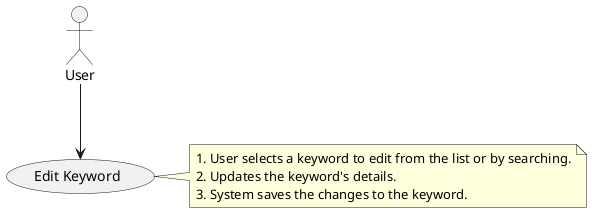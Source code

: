 @startuml EditKeyword
actor User

usecase "Edit Keyword" as UC10

User --> UC10

note right of UC10
  1. User selects a keyword to edit from the list or by searching.
  2. Updates the keyword's details.
  3. System saves the changes to the keyword.
end note
@enduml
